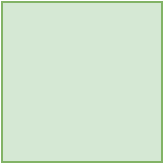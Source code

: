 <mxfile version="13.0.9">
    <diagram id="DLFrW3SoscD-YLx4u38z">
        jZI9b4QwDIZ/DTuQguh69NounRg6p8RHogaMQq5Af33DxeFDp5O6RPZjO3FeO2JlO70Z3ssPFKCjNBZTxF6iNGVZ7s4FzB5kBfOgMUp4lGygUr9AMCZ6VQKGQ6JF1Fb1R1hj10FtD4wbg+Mx7YL6+GrPG7gDVc31Pf1UwkpPiyze+DuoRoaXk5giLQ/JBAbJBY47xM4RKw2i9VY7laAX7YIuvu71QXRtzEBn/1OQ+oIfrq/0N+rLzuGzo1QWqp7Xiz+6eUbsJG2rnZc4kw+9l/iiJnC3ni5K6xI1mls5ExkU4snxwRr8hl2kSL9YnrsI9QDGwvTwH8mqjtsqwBasmV0KFTyTnrRQBbnjbjqE5G4wgXHah2a9d5PMGaRacLfp3GK7FWfnPw==
    </diagram>
</mxfile>